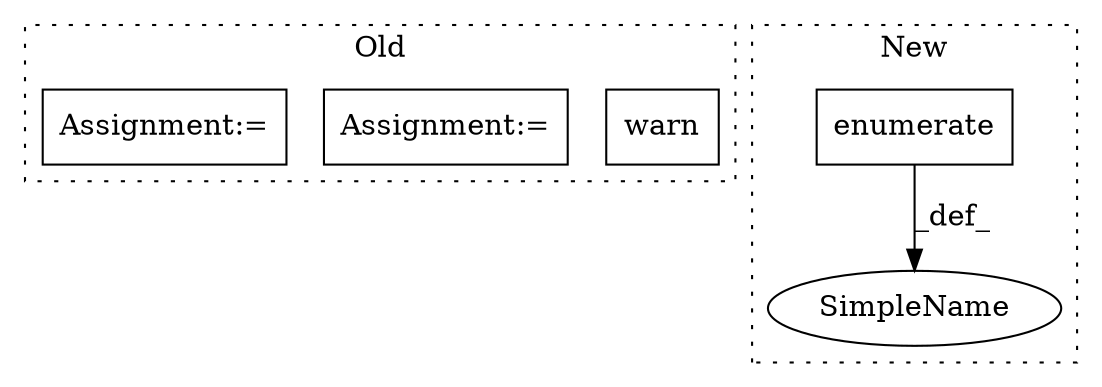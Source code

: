 digraph G {
subgraph cluster0 {
1 [label="warn" a="32" s="1608,1660" l="5,1" shape="box"];
4 [label="Assignment:=" a="7" s="1980" l="2" shape="box"];
5 [label="Assignment:=" a="7" s="2193" l="2" shape="box"];
label = "Old";
style="dotted";
}
subgraph cluster1 {
2 [label="enumerate" a="32" s="1525,1542" l="10,1" shape="box"];
3 [label="SimpleName" a="42" s="1521" l="1" shape="ellipse"];
label = "New";
style="dotted";
}
2 -> 3 [label="_def_"];
}